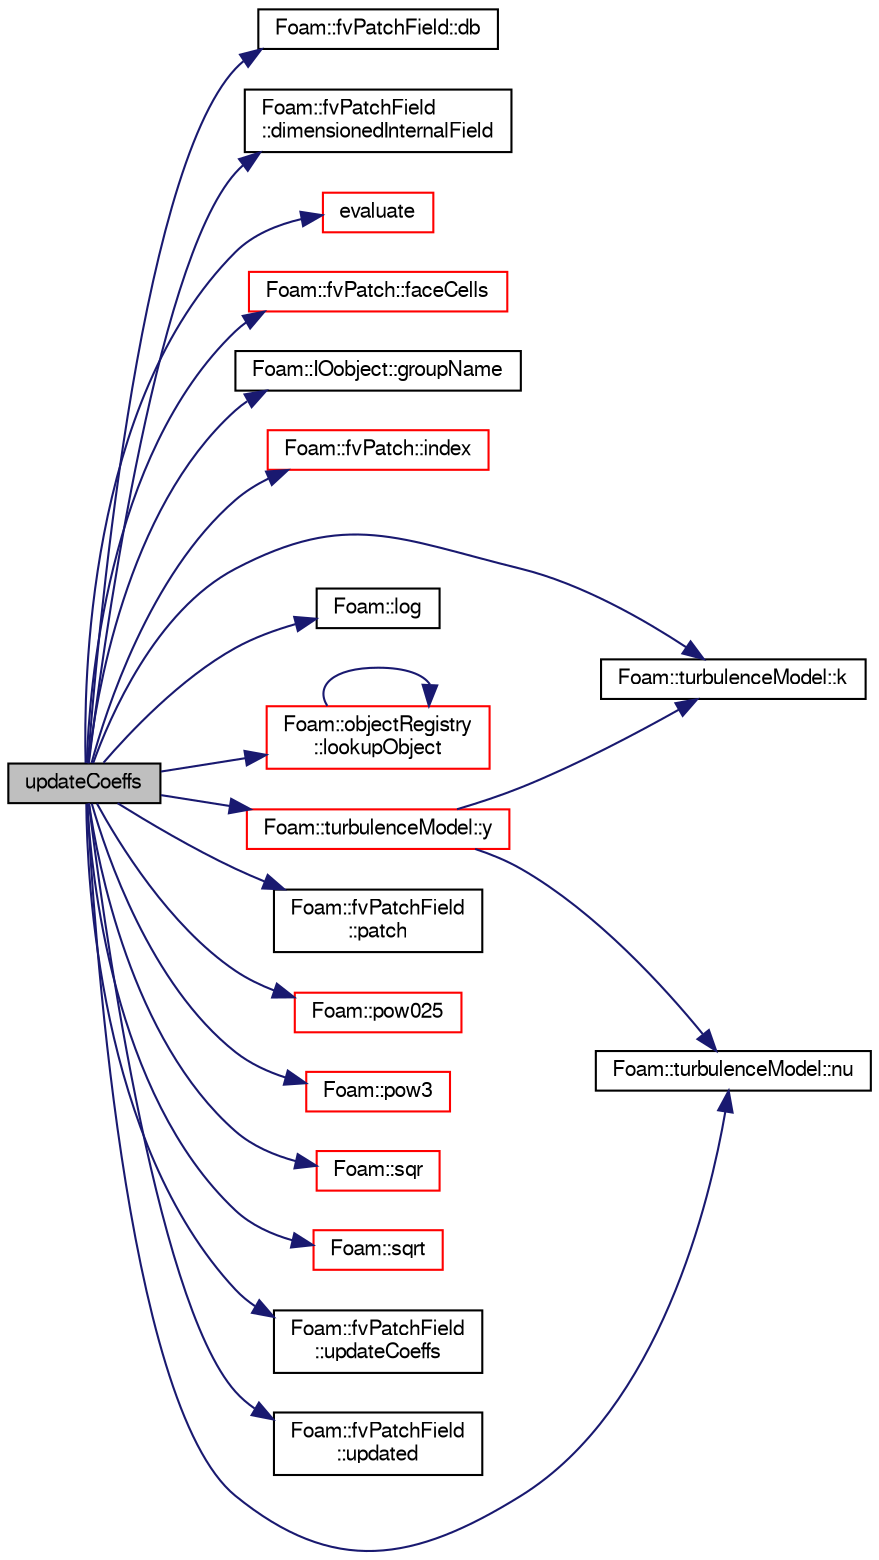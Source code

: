 digraph "updateCoeffs"
{
  bgcolor="transparent";
  edge [fontname="FreeSans",fontsize="10",labelfontname="FreeSans",labelfontsize="10"];
  node [fontname="FreeSans",fontsize="10",shape=record];
  rankdir="LR";
  Node827 [label="updateCoeffs",height=0.2,width=0.4,color="black", fillcolor="grey75", style="filled", fontcolor="black"];
  Node827 -> Node828 [color="midnightblue",fontsize="10",style="solid",fontname="FreeSans"];
  Node828 [label="Foam::fvPatchField::db",height=0.2,width=0.4,color="black",URL="$a22354.html#a65cc75d9f80b1df5c3184fb2274a97f1",tooltip="Return local objectRegistry. "];
  Node827 -> Node829 [color="midnightblue",fontsize="10",style="solid",fontname="FreeSans"];
  Node829 [label="Foam::fvPatchField\l::dimensionedInternalField",height=0.2,width=0.4,color="black",URL="$a22354.html#a1067b719c3281eb98ffda55196ca2033",tooltip="Return dimensioned internal field reference. "];
  Node827 -> Node830 [color="midnightblue",fontsize="10",style="solid",fontname="FreeSans"];
  Node830 [label="evaluate",height=0.2,width=0.4,color="red",URL="$a31250.html#a96dc99388e664182349d72cdca254c20",tooltip="Evaluate the patchField. "];
  Node827 -> Node832 [color="midnightblue",fontsize="10",style="solid",fontname="FreeSans"];
  Node832 [label="Foam::fvPatch::faceCells",height=0.2,width=0.4,color="red",URL="$a22870.html#afbfac825732ef2770fff4261b4e930e9",tooltip="Return faceCells. "];
  Node827 -> Node836 [color="midnightblue",fontsize="10",style="solid",fontname="FreeSans"];
  Node836 [label="Foam::IOobject::groupName",height=0.2,width=0.4,color="black",URL="$a26142.html#ad5705e6da2a025ad75b4cf5d748d7d30"];
  Node827 -> Node837 [color="midnightblue",fontsize="10",style="solid",fontname="FreeSans"];
  Node837 [label="Foam::fvPatch::index",height=0.2,width=0.4,color="red",URL="$a22870.html#a4a438520bb14406481732edc13c119c7",tooltip="Return the index of this patch in the fvBoundaryMesh. "];
  Node827 -> Node839 [color="midnightblue",fontsize="10",style="solid",fontname="FreeSans"];
  Node839 [label="Foam::turbulenceModel::k",height=0.2,width=0.4,color="black",URL="$a31314.html#a513c40f9ed37e2baed10984c3c4c57a9",tooltip="Return the turbulence kinetic energy. "];
  Node827 -> Node840 [color="midnightblue",fontsize="10",style="solid",fontname="FreeSans"];
  Node840 [label="Foam::log",height=0.2,width=0.4,color="black",URL="$a21124.html#a6e89590da9859ad497977e08f110d4b5"];
  Node827 -> Node841 [color="midnightblue",fontsize="10",style="solid",fontname="FreeSans"];
  Node841 [label="Foam::objectRegistry\l::lookupObject",height=0.2,width=0.4,color="red",URL="$a26326.html#a8b49296f8410366342c524250612c2aa",tooltip="Lookup and return the object of the given Type. "];
  Node841 -> Node841 [color="midnightblue",fontsize="10",style="solid",fontname="FreeSans"];
  Node827 -> Node895 [color="midnightblue",fontsize="10",style="solid",fontname="FreeSans"];
  Node895 [label="Foam::turbulenceModel::nu",height=0.2,width=0.4,color="black",URL="$a31314.html#ad5f81fcd6f7d0ddad1a5fe2a8f08bb3f",tooltip="Return the laminar viscosity. "];
  Node827 -> Node896 [color="midnightblue",fontsize="10",style="solid",fontname="FreeSans"];
  Node896 [label="Foam::fvPatchField\l::patch",height=0.2,width=0.4,color="black",URL="$a22354.html#aca0923a4611f6166ffd8fa14d81864a4",tooltip="Return patch. "];
  Node827 -> Node897 [color="midnightblue",fontsize="10",style="solid",fontname="FreeSans"];
  Node897 [label="Foam::pow025",height=0.2,width=0.4,color="red",URL="$a21124.html#af8d7dc24dfce32ee37c1210e616966e1"];
  Node827 -> Node898 [color="midnightblue",fontsize="10",style="solid",fontname="FreeSans"];
  Node898 [label="Foam::pow3",height=0.2,width=0.4,color="red",URL="$a21124.html#a2e8f5d970ee4fb466536c3c46bae91fe"];
  Node827 -> Node899 [color="midnightblue",fontsize="10",style="solid",fontname="FreeSans"];
  Node899 [label="Foam::sqr",height=0.2,width=0.4,color="red",URL="$a21124.html#a277dc11c581d53826ab5090b08f3b17b"];
  Node827 -> Node900 [color="midnightblue",fontsize="10",style="solid",fontname="FreeSans"];
  Node900 [label="Foam::sqrt",height=0.2,width=0.4,color="red",URL="$a21124.html#a8616bd62eebf2342a80222fecb1bda71"];
  Node827 -> Node901 [color="midnightblue",fontsize="10",style="solid",fontname="FreeSans"];
  Node901 [label="Foam::fvPatchField\l::updateCoeffs",height=0.2,width=0.4,color="black",URL="$a22354.html#a7e24eafac629d3733181cd942d4c902f",tooltip="Update the coefficients associated with the patch field. "];
  Node827 -> Node902 [color="midnightblue",fontsize="10",style="solid",fontname="FreeSans"];
  Node902 [label="Foam::fvPatchField\l::updated",height=0.2,width=0.4,color="black",URL="$a22354.html#adb515d6ca9be66613efaaeb72c9709db",tooltip="Return true if the boundary condition has already been updated. "];
  Node827 -> Node903 [color="midnightblue",fontsize="10",style="solid",fontname="FreeSans"];
  Node903 [label="Foam::turbulenceModel::y",height=0.2,width=0.4,color="red",URL="$a31314.html#a152c527a6b3137685b03893a7a3a73eb",tooltip="Return the near wall distances. "];
  Node903 -> Node895 [color="midnightblue",fontsize="10",style="solid",fontname="FreeSans"];
  Node903 -> Node839 [color="midnightblue",fontsize="10",style="solid",fontname="FreeSans"];
}
